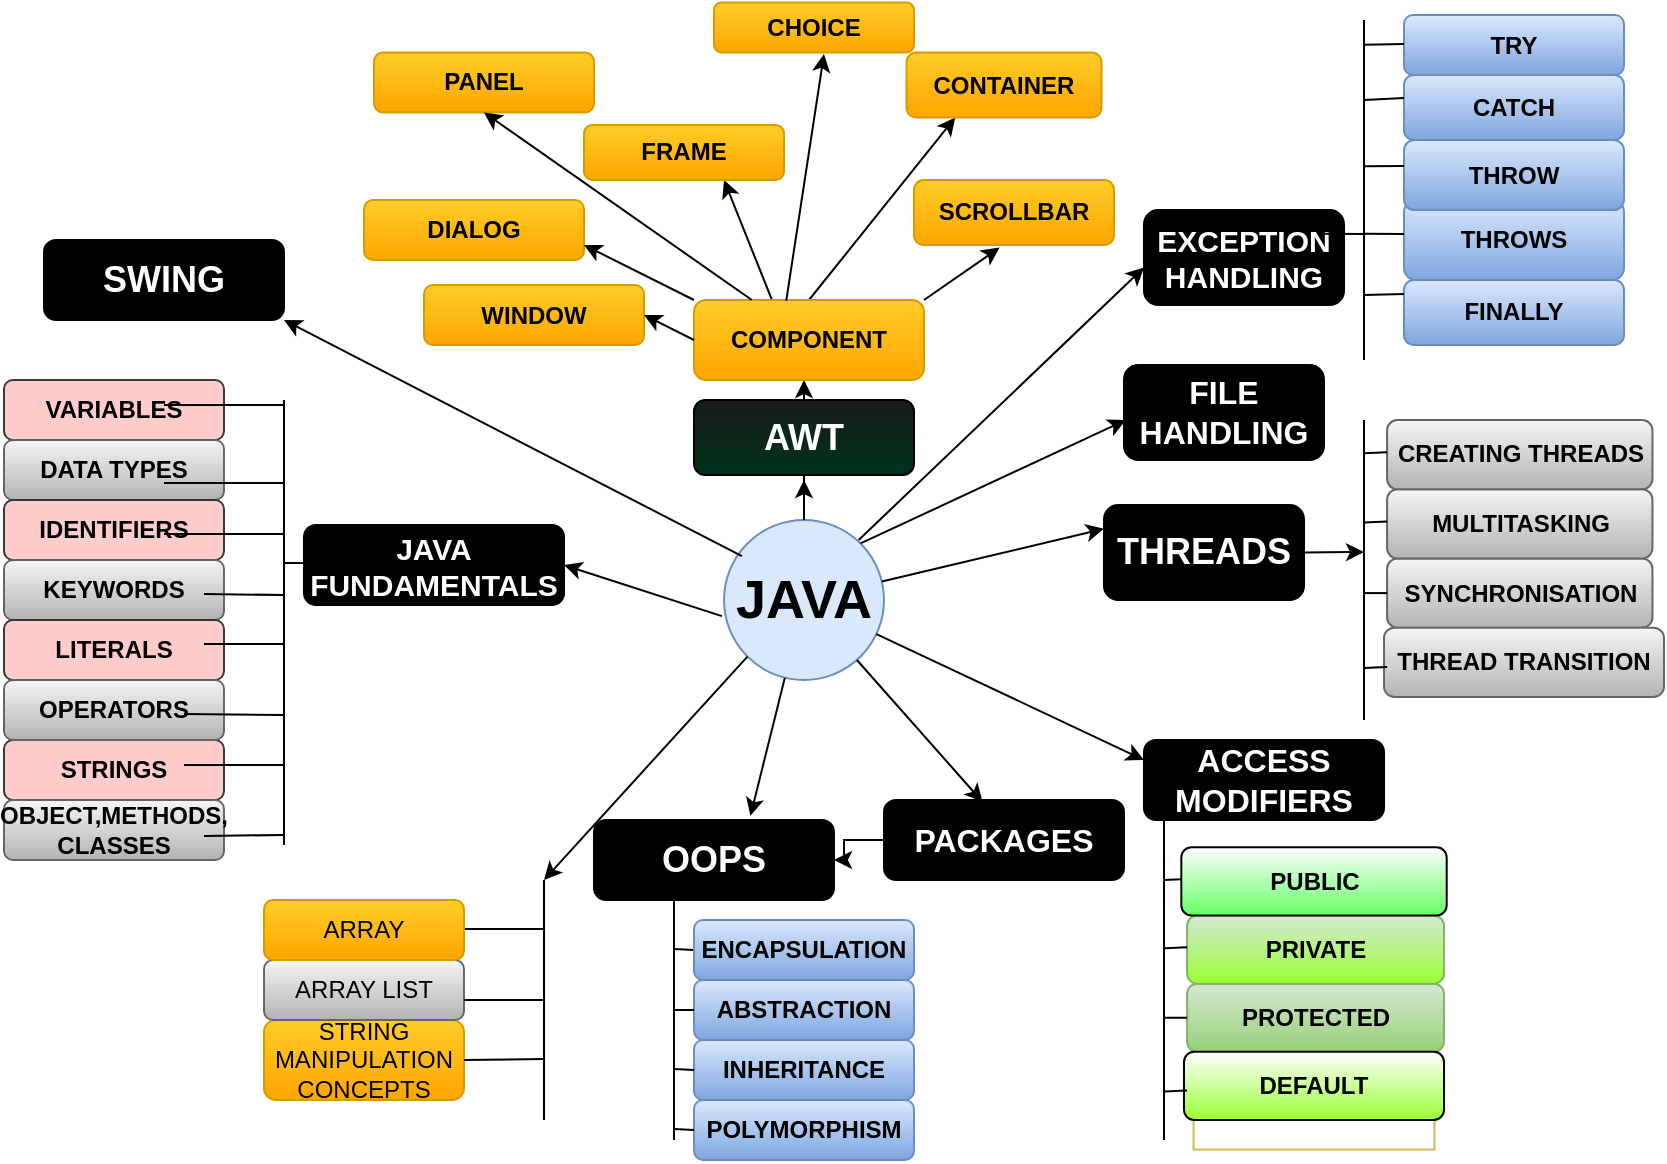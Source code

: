 <mxfile version="13.9.9" type="device"><diagram id="QMFrXg-_TRB6C6lkYw2H" name="Page-1"><mxGraphModel dx="1754" dy="567" grid="1" gridSize="10" guides="1" tooltips="1" connect="1" arrows="1" fold="1" page="1" pageScale="1" pageWidth="850" pageHeight="1100" math="0" shadow="0"><root><mxCell id="0"/><mxCell id="1" parent="0"/><mxCell id="QeS6GnBoCjWn-sfY73_6-213" value="" style="edgeStyle=orthogonalEdgeStyle;rounded=0;orthogonalLoop=1;jettySize=auto;html=1;" edge="1" parent="1" source="QeS6GnBoCjWn-sfY73_6-1"><mxGeometry relative="1" as="geometry"><mxPoint x="400" y="250" as="targetPoint"/></mxGeometry></mxCell><mxCell id="QeS6GnBoCjWn-sfY73_6-1" value="JAVA" style="ellipse;whiteSpace=wrap;html=1;aspect=fixed;fillColor=#dae8fc;strokeColor=#6c8ebf;fontStyle=1;fontSize=27;" vertex="1" parent="1"><mxGeometry x="360" y="270" width="80" height="80" as="geometry"/></mxCell><mxCell id="QeS6GnBoCjWn-sfY73_6-4" value="" style="endArrow=classic;html=1;entryX=0.25;entryY=1;entryDx=0;entryDy=0;exitX=0.5;exitY=0;exitDx=0;exitDy=0;" edge="1" parent="1" source="QeS6GnBoCjWn-sfY73_6-205" target="QeS6GnBoCjWn-sfY73_6-204"><mxGeometry width="50" height="50" relative="1" as="geometry"><mxPoint x="330" y="225" as="sourcePoint"/><mxPoint x="380" y="175" as="targetPoint"/></mxGeometry></mxCell><mxCell id="QeS6GnBoCjWn-sfY73_6-17" value="VARIABLES" style="rounded=1;whiteSpace=wrap;html=1;fillColor=#ffcccc;strokeColor=#36393d;fontStyle=1" vertex="1" parent="1"><mxGeometry y="200" width="110" height="30" as="geometry"/></mxCell><mxCell id="QeS6GnBoCjWn-sfY73_6-18" value="DATA TYPES" style="rounded=1;whiteSpace=wrap;html=1;gradientColor=#b3b3b3;fillColor=#f5f5f5;strokeColor=#666666;fontStyle=1" vertex="1" parent="1"><mxGeometry y="230" width="110" height="30" as="geometry"/></mxCell><mxCell id="QeS6GnBoCjWn-sfY73_6-19" value="IDENTIFIERS" style="rounded=1;whiteSpace=wrap;html=1;fillColor=#ffcccc;strokeColor=#36393d;fontStyle=1" vertex="1" parent="1"><mxGeometry y="260" width="110" height="30" as="geometry"/></mxCell><mxCell id="QeS6GnBoCjWn-sfY73_6-20" value="KEYWORDS" style="rounded=1;whiteSpace=wrap;html=1;gradientColor=#b3b3b3;fillColor=#f5f5f5;strokeColor=#666666;fontStyle=1" vertex="1" parent="1"><mxGeometry y="290" width="110" height="30" as="geometry"/></mxCell><mxCell id="QeS6GnBoCjWn-sfY73_6-21" value="LITERALS" style="rounded=1;whiteSpace=wrap;html=1;fillColor=#ffcccc;strokeColor=#36393d;fontStyle=1" vertex="1" parent="1"><mxGeometry y="320" width="110" height="30" as="geometry"/></mxCell><mxCell id="QeS6GnBoCjWn-sfY73_6-22" value="&lt;b&gt;STRINGS&lt;/b&gt;" style="rounded=1;whiteSpace=wrap;html=1;fillColor=#ffcccc;strokeColor=#36393d;" vertex="1" parent="1"><mxGeometry y="380" width="110" height="30" as="geometry"/></mxCell><mxCell id="QeS6GnBoCjWn-sfY73_6-23" value="&lt;b&gt;OPERATORS&lt;/b&gt;" style="rounded=1;whiteSpace=wrap;html=1;gradientColor=#b3b3b3;fillColor=#f5f5f5;strokeColor=#666666;" vertex="1" parent="1"><mxGeometry y="350" width="110" height="30" as="geometry"/></mxCell><mxCell id="QeS6GnBoCjWn-sfY73_6-24" value="&lt;b&gt;OBJECT,METHODS,&lt;br&gt;CLASSES&lt;/b&gt;" style="rounded=1;whiteSpace=wrap;html=1;gradientColor=#b3b3b3;fillColor=#f5f5f5;strokeColor=#666666;" vertex="1" parent="1"><mxGeometry y="410" width="110" height="30" as="geometry"/></mxCell><mxCell id="QeS6GnBoCjWn-sfY73_6-34" value="" style="endArrow=classic;html=1;entryX=0.652;entryY=-0.052;entryDx=0;entryDy=0;entryPerimeter=0;" edge="1" parent="1" source="QeS6GnBoCjWn-sfY73_6-1" target="QeS6GnBoCjWn-sfY73_6-39"><mxGeometry width="50" height="50" relative="1" as="geometry"><mxPoint x="380" y="350" as="sourcePoint"/><mxPoint x="379.5" y="330" as="targetPoint"/></mxGeometry></mxCell><mxCell id="QeS6GnBoCjWn-sfY73_6-47" value="" style="endArrow=classic;html=1;entryX=0.411;entryY=0.025;entryDx=0;entryDy=0;entryPerimeter=0;" edge="1" parent="1" source="QeS6GnBoCjWn-sfY73_6-1" target="QeS6GnBoCjWn-sfY73_6-48"><mxGeometry width="50" height="50" relative="1" as="geometry"><mxPoint x="514.5" y="250" as="sourcePoint"/><mxPoint x="500" y="320" as="targetPoint"/></mxGeometry></mxCell><mxCell id="QeS6GnBoCjWn-sfY73_6-238" style="edgeStyle=orthogonalEdgeStyle;rounded=0;orthogonalLoop=1;jettySize=auto;html=1;fontSize=15;fontColor=#FFFFFF;" edge="1" parent="1" source="QeS6GnBoCjWn-sfY73_6-48" target="QeS6GnBoCjWn-sfY73_6-39"><mxGeometry relative="1" as="geometry"/></mxCell><mxCell id="QeS6GnBoCjWn-sfY73_6-48" value="PACKAGES" style="rounded=1;whiteSpace=wrap;html=1;fontColor=#FFFFFF;fontStyle=1;fontSize=16;fillColor=#000000;" vertex="1" parent="1"><mxGeometry x="440" y="410" width="120" height="40" as="geometry"/></mxCell><mxCell id="QeS6GnBoCjWn-sfY73_6-49" value="ACCESS MODIFIERS" style="rounded=1;whiteSpace=wrap;html=1;fontStyle=1;fontSize=16;fillColor=#000000;fontColor=#FFFFFF;" vertex="1" parent="1"><mxGeometry x="570" y="380" width="120" height="40" as="geometry"/></mxCell><mxCell id="QeS6GnBoCjWn-sfY73_6-50" value="" style="endArrow=classic;html=1;entryX=0;entryY=0.25;entryDx=0;entryDy=0;" edge="1" parent="1" source="QeS6GnBoCjWn-sfY73_6-1" target="QeS6GnBoCjWn-sfY73_6-49"><mxGeometry width="50" height="50" relative="1" as="geometry"><mxPoint x="440" y="220" as="sourcePoint"/><mxPoint x="610.0" y="350.12" as="targetPoint"/><Array as="points"/></mxGeometry></mxCell><mxCell id="QeS6GnBoCjWn-sfY73_6-52" value="" style="endArrow=classic;html=1;entryX=0;entryY=0.25;entryDx=0;entryDy=0;" edge="1" parent="1" source="QeS6GnBoCjWn-sfY73_6-1" target="QeS6GnBoCjWn-sfY73_6-56"><mxGeometry width="50" height="50" relative="1" as="geometry"><mxPoint x="441.395" y="234.786" as="sourcePoint"/><mxPoint x="600" y="360" as="targetPoint"/><Array as="points"/></mxGeometry></mxCell><mxCell id="QeS6GnBoCjWn-sfY73_6-72" value="" style="group;fontStyle=1" vertex="1" connectable="0" parent="1"><mxGeometry x="295" y="420" width="160" height="170" as="geometry"/></mxCell><mxCell id="QeS6GnBoCjWn-sfY73_6-31" value="" style="endArrow=none;html=1;entryX=0;entryY=0.5;entryDx=0;entryDy=0;" edge="1" parent="QeS6GnBoCjWn-sfY73_6-72" target="QeS6GnBoCjWn-sfY73_6-38"><mxGeometry width="50" height="50" relative="1" as="geometry"><mxPoint x="40" y="64.5" as="sourcePoint"/><mxPoint x="100" y="64.5" as="targetPoint"/></mxGeometry></mxCell><mxCell id="QeS6GnBoCjWn-sfY73_6-35" value="&lt;b&gt;POLYMORPHISM&lt;/b&gt;" style="rounded=1;whiteSpace=wrap;html=1;gradientColor=#7ea6e0;fillColor=#dae8fc;strokeColor=#6c8ebf;" vertex="1" parent="QeS6GnBoCjWn-sfY73_6-72"><mxGeometry x="50" y="140" width="110" height="30" as="geometry"/></mxCell><mxCell id="QeS6GnBoCjWn-sfY73_6-36" value="INHERITANCE" style="rounded=1;whiteSpace=wrap;html=1;gradientColor=#7ea6e0;fillColor=#dae8fc;strokeColor=#6c8ebf;fontStyle=1" vertex="1" parent="QeS6GnBoCjWn-sfY73_6-72"><mxGeometry x="50" y="110" width="110" height="30" as="geometry"/></mxCell><mxCell id="QeS6GnBoCjWn-sfY73_6-37" value="ABSTRACTION" style="rounded=1;whiteSpace=wrap;html=1;gradientColor=#7ea6e0;fillColor=#dae8fc;strokeColor=#6c8ebf;fontStyle=1" vertex="1" parent="QeS6GnBoCjWn-sfY73_6-72"><mxGeometry x="50" y="80" width="110" height="30" as="geometry"/></mxCell><mxCell id="QeS6GnBoCjWn-sfY73_6-38" value="&lt;b&gt;ENCAPSULATION&lt;/b&gt;" style="rounded=1;whiteSpace=wrap;html=1;strokeColor=#6c8ebf;fillColor=#dae8fc;gradientColor=#7ea6e0;" vertex="1" parent="QeS6GnBoCjWn-sfY73_6-72"><mxGeometry x="50" y="50" width="110" height="30" as="geometry"/></mxCell><mxCell id="QeS6GnBoCjWn-sfY73_6-39" value="OOPS" style="rounded=1;whiteSpace=wrap;html=1;fontColor=#FFFFFF;fillColor=#000000;fontStyle=1;fontSize=18;" vertex="1" parent="QeS6GnBoCjWn-sfY73_6-72"><mxGeometry width="120" height="40" as="geometry"/></mxCell><mxCell id="QeS6GnBoCjWn-sfY73_6-40" value="" style="endArrow=none;html=1;" edge="1" parent="QeS6GnBoCjWn-sfY73_6-72"><mxGeometry width="50" height="50" relative="1" as="geometry"><mxPoint x="40" y="160" as="sourcePoint"/><mxPoint x="40" y="40" as="targetPoint"/></mxGeometry></mxCell><mxCell id="QeS6GnBoCjWn-sfY73_6-41" value="" style="endArrow=none;html=1;" edge="1" parent="QeS6GnBoCjWn-sfY73_6-72"><mxGeometry width="50" height="50" relative="1" as="geometry"><mxPoint x="40" y="154.5" as="sourcePoint"/><mxPoint x="50" y="155" as="targetPoint"/></mxGeometry></mxCell><mxCell id="QeS6GnBoCjWn-sfY73_6-42" value="" style="endArrow=none;html=1;" edge="1" parent="QeS6GnBoCjWn-sfY73_6-72"><mxGeometry width="50" height="50" relative="1" as="geometry"><mxPoint x="40" y="124.5" as="sourcePoint"/><mxPoint x="50" y="125" as="targetPoint"/></mxGeometry></mxCell><mxCell id="QeS6GnBoCjWn-sfY73_6-43" value="" style="endArrow=none;html=1;" edge="1" parent="QeS6GnBoCjWn-sfY73_6-72"><mxGeometry width="50" height="50" relative="1" as="geometry"><mxPoint x="40" y="95" as="sourcePoint"/><mxPoint x="50" y="95" as="targetPoint"/></mxGeometry></mxCell><mxCell id="QeS6GnBoCjWn-sfY73_6-75" value="THROWS" style="rounded=1;whiteSpace=wrap;html=1;gradientColor=#7ea6e0;fillColor=#dae8fc;strokeColor=#6c8ebf;fontStyle=1" vertex="1" parent="1"><mxGeometry x="700" y="110" width="110" height="40" as="geometry"/></mxCell><mxCell id="QeS6GnBoCjWn-sfY73_6-76" value="THROW" style="rounded=1;whiteSpace=wrap;html=1;gradientColor=#7ea6e0;fillColor=#dae8fc;strokeColor=#6c8ebf;fontStyle=1" vertex="1" parent="1"><mxGeometry x="700" y="80" width="110" height="35" as="geometry"/></mxCell><mxCell id="QeS6GnBoCjWn-sfY73_6-77" value="TRY" style="rounded=1;whiteSpace=wrap;html=1;gradientColor=#7ea6e0;fillColor=#dae8fc;strokeColor=#6c8ebf;fontStyle=1" vertex="1" parent="1"><mxGeometry x="700" y="17.5" width="110" height="30" as="geometry"/></mxCell><mxCell id="QeS6GnBoCjWn-sfY73_6-78" value="EXCEPTION HANDLING" style="rounded=1;whiteSpace=wrap;html=1;fontColor=#FFFFFF;fillColor=#000000;fontStyle=1;fontSize=15;" vertex="1" parent="1"><mxGeometry x="570" y="115" width="100" height="47.5" as="geometry"/></mxCell><mxCell id="QeS6GnBoCjWn-sfY73_6-88" value="CATCH" style="rounded=1;whiteSpace=wrap;html=1;gradientColor=#7ea6e0;fillColor=#dae8fc;strokeColor=#6c8ebf;fontStyle=1" vertex="1" parent="1"><mxGeometry x="700" y="47.5" width="110" height="32.5" as="geometry"/></mxCell><mxCell id="QeS6GnBoCjWn-sfY73_6-89" value="FINALLY" style="rounded=1;whiteSpace=wrap;html=1;gradientColor=#7ea6e0;fillColor=#dae8fc;strokeColor=#6c8ebf;fontStyle=1" vertex="1" parent="1"><mxGeometry x="700" y="150" width="110" height="32.5" as="geometry"/></mxCell><mxCell id="QeS6GnBoCjWn-sfY73_6-94" value="" style="endArrow=classic;html=1;entryX=0;entryY=0.25;entryDx=0;entryDy=0;exitX=1;exitY=0;exitDx=0;exitDy=0;" edge="1" parent="1" source="QeS6GnBoCjWn-sfY73_6-1"><mxGeometry width="50" height="50" relative="1" as="geometry"><mxPoint x="440.001" y="247.014" as="sourcePoint"/><mxPoint x="560.94" y="220.005" as="targetPoint"/><Array as="points"/></mxGeometry></mxCell><mxCell id="QeS6GnBoCjWn-sfY73_6-95" value="" style="endArrow=none;html=1;" edge="1" parent="1"><mxGeometry width="50" height="50" relative="1" as="geometry"><mxPoint x="680" y="190" as="sourcePoint"/><mxPoint x="680" y="20" as="targetPoint"/></mxGeometry></mxCell><mxCell id="QeS6GnBoCjWn-sfY73_6-97" value="" style="endArrow=none;html=1;" edge="1" parent="1"><mxGeometry width="50" height="50" relative="1" as="geometry"><mxPoint x="680" y="60" as="sourcePoint"/><mxPoint x="700" y="59" as="targetPoint"/></mxGeometry></mxCell><mxCell id="QeS6GnBoCjWn-sfY73_6-99" value="" style="endArrow=none;html=1;" edge="1" parent="1"><mxGeometry width="50" height="50" relative="1" as="geometry"><mxPoint x="680" y="126.91" as="sourcePoint"/><mxPoint x="700" y="127" as="targetPoint"/></mxGeometry></mxCell><mxCell id="QeS6GnBoCjWn-sfY73_6-100" value="" style="endArrow=none;html=1;" edge="1" parent="1"><mxGeometry width="50" height="50" relative="1" as="geometry"><mxPoint x="680" y="93.16" as="sourcePoint"/><mxPoint x="700" y="93" as="targetPoint"/></mxGeometry></mxCell><mxCell id="QeS6GnBoCjWn-sfY73_6-101" value="" style="endArrow=none;html=1;" edge="1" parent="1"><mxGeometry width="50" height="50" relative="1" as="geometry"><mxPoint x="680" y="157.5" as="sourcePoint"/><mxPoint x="700" y="157" as="targetPoint"/></mxGeometry></mxCell><mxCell id="QeS6GnBoCjWn-sfY73_6-104" value="" style="endArrow=none;html=1;" edge="1" parent="1"><mxGeometry width="50" height="50" relative="1" as="geometry"><mxPoint x="660" y="126.91" as="sourcePoint"/><mxPoint x="680" y="127" as="targetPoint"/></mxGeometry></mxCell><mxCell id="QeS6GnBoCjWn-sfY73_6-56" value="THREADS" style="rounded=1;whiteSpace=wrap;html=1;fontColor=#FFFFFF;fillColor=#000000;fontStyle=1;fontSize=18;" vertex="1" parent="1"><mxGeometry x="550" y="262.5" width="100" height="47.5" as="geometry"/></mxCell><mxCell id="QeS6GnBoCjWn-sfY73_6-86" value="" style="group;fontStyle=0" vertex="1" connectable="0" parent="1"><mxGeometry x="680" y="240" width="150" height="130" as="geometry"/></mxCell><mxCell id="QeS6GnBoCjWn-sfY73_6-67" value="" style="endArrow=classic;html=1;exitX=1;exitY=0.5;exitDx=0;exitDy=0;" edge="1" parent="QeS6GnBoCjWn-sfY73_6-86" source="QeS6GnBoCjWn-sfY73_6-56"><mxGeometry width="50" height="50" relative="1" as="geometry"><mxPoint x="-70.005" y="80.003" as="sourcePoint"/><mxPoint y="46" as="targetPoint"/><Array as="points"/></mxGeometry></mxCell><mxCell id="QeS6GnBoCjWn-sfY73_6-73" value="" style="group" vertex="1" connectable="0" parent="QeS6GnBoCjWn-sfY73_6-86"><mxGeometry y="-20" width="150" height="150" as="geometry"/></mxCell><mxCell id="QeS6GnBoCjWn-sfY73_6-53" value="SYNCHRONISATION" style="rounded=1;whiteSpace=wrap;html=1;gradientColor=#b3b3b3;fillColor=#f5f5f5;strokeColor=#666666;fontStyle=1" vertex="1" parent="QeS6GnBoCjWn-sfY73_6-73"><mxGeometry x="11.538" y="69.231" width="132.692" height="34.615" as="geometry"/></mxCell><mxCell id="QeS6GnBoCjWn-sfY73_6-54" value="MULTITASKING" style="rounded=1;whiteSpace=wrap;html=1;gradientColor=#b3b3b3;fillColor=#f5f5f5;strokeColor=#666666;fontStyle=1" vertex="1" parent="QeS6GnBoCjWn-sfY73_6-73"><mxGeometry x="11.538" y="34.615" width="132.692" height="34.615" as="geometry"/></mxCell><mxCell id="QeS6GnBoCjWn-sfY73_6-55" value="CREATING THREADS" style="rounded=1;whiteSpace=wrap;html=1;fillColor=#f5f5f5;strokeColor=#666666;gradientColor=#b3b3b3;fontStyle=1" vertex="1" parent="QeS6GnBoCjWn-sfY73_6-73"><mxGeometry x="11.538" width="132.692" height="34.615" as="geometry"/></mxCell><mxCell id="QeS6GnBoCjWn-sfY73_6-57" value="&lt;b&gt;THREAD TRANSITION&lt;/b&gt;" style="rounded=1;whiteSpace=wrap;html=1;gradientColor=#b3b3b3;fillColor=#f5f5f5;strokeColor=#666666;" vertex="1" parent="QeS6GnBoCjWn-sfY73_6-73"><mxGeometry x="10" y="103.85" width="140" height="34.62" as="geometry"/></mxCell><mxCell id="QeS6GnBoCjWn-sfY73_6-60" value="" style="endArrow=none;html=1;" edge="1" parent="QeS6GnBoCjWn-sfY73_6-73"><mxGeometry width="50" height="50" relative="1" as="geometry"><mxPoint as="sourcePoint"/><mxPoint y="150" as="targetPoint"/><Array as="points"/></mxGeometry></mxCell><mxCell id="QeS6GnBoCjWn-sfY73_6-61" value="" style="endArrow=none;html=1;" edge="1" parent="QeS6GnBoCjWn-sfY73_6-73"><mxGeometry width="50" height="50" relative="1" as="geometry"><mxPoint y="16.627" as="sourcePoint"/><mxPoint x="11.538" y="16.154" as="targetPoint"/><Array as="points"/></mxGeometry></mxCell><mxCell id="QeS6GnBoCjWn-sfY73_6-62" value="" style="endArrow=none;html=1;" edge="1" parent="QeS6GnBoCjWn-sfY73_6-73"><mxGeometry width="50" height="50" relative="1" as="geometry"><mxPoint y="51.242" as="sourcePoint"/><mxPoint x="11.538" y="50.769" as="targetPoint"/><Array as="points"/></mxGeometry></mxCell><mxCell id="QeS6GnBoCjWn-sfY73_6-64" value="" style="endArrow=none;html=1;" edge="1" parent="QeS6GnBoCjWn-sfY73_6-73" target="QeS6GnBoCjWn-sfY73_6-53"><mxGeometry width="50" height="50" relative="1" as="geometry"><mxPoint y="86.538" as="sourcePoint"/><mxPoint x="34.615" y="57.692" as="targetPoint"/><Array as="points"/></mxGeometry></mxCell><mxCell id="QeS6GnBoCjWn-sfY73_6-66" value="" style="endArrow=none;html=1;" edge="1" parent="QeS6GnBoCjWn-sfY73_6-73"><mxGeometry width="50" height="50" relative="1" as="geometry"><mxPoint y="124.038" as="sourcePoint"/><mxPoint x="11.538" y="123.462" as="targetPoint"/><Array as="points"/></mxGeometry></mxCell><mxCell id="QeS6GnBoCjWn-sfY73_6-92" value="FILE HANDLING" style="rounded=1;whiteSpace=wrap;html=1;fontSize=16;fontStyle=1;fontColor=#FFFFFF;fillColor=#000000;" vertex="1" parent="1"><mxGeometry x="560" y="192.5" width="100" height="47.5" as="geometry"/></mxCell><mxCell id="QeS6GnBoCjWn-sfY73_6-106" value="" style="endArrow=none;html=1;" edge="1" parent="1"><mxGeometry width="50" height="50" relative="1" as="geometry"><mxPoint x="680" y="32.41" as="sourcePoint"/><mxPoint x="700" y="32" as="targetPoint"/></mxGeometry></mxCell><mxCell id="QeS6GnBoCjWn-sfY73_6-107" value="" style="endArrow=classic;html=1;" edge="1" parent="1"><mxGeometry width="50" height="50" relative="1" as="geometry"><mxPoint x="400" y="270" as="sourcePoint"/><mxPoint x="400" y="220" as="targetPoint"/><Array as="points"/></mxGeometry></mxCell><mxCell id="QeS6GnBoCjWn-sfY73_6-110" value="" style="endArrow=classic;html=1;exitX=1;exitY=0.5;exitDx=0;exitDy=0;" edge="1" parent="1"><mxGeometry x="455" y="82.5" width="50" height="50" as="geometry"><mxPoint x="384.995" y="162.503" as="sourcePoint"/><mxPoint x="360" y="100" as="targetPoint"/><Array as="points"/></mxGeometry></mxCell><mxCell id="QeS6GnBoCjWn-sfY73_6-116" value="" style="endArrow=none;html=1;" edge="1" parent="1"><mxGeometry x="580" y="420" width="50" height="50" as="geometry"><mxPoint x="580" y="420" as="sourcePoint"/><mxPoint x="580" y="580" as="targetPoint"/><Array as="points"/></mxGeometry></mxCell><mxCell id="QeS6GnBoCjWn-sfY73_6-122" value="" style="group;rotation=90;strokeColor=#d6b656;gradientColor=#FFFFFF;fillColor=#FFFFFF;" vertex="1" connectable="0" parent="1"><mxGeometry x="580" y="449.546" width="150" height="120.454" as="geometry"/></mxCell><mxCell id="QeS6GnBoCjWn-sfY73_6-112" value="PROTECTED" style="rounded=1;whiteSpace=wrap;html=1;gradientColor=#97d077;fillColor=#d5e8d4;strokeColor=#82b366;fontStyle=1" vertex="1" parent="QeS6GnBoCjWn-sfY73_6-122"><mxGeometry x="11.54" y="52.27" width="128.46" height="34.09" as="geometry"/></mxCell><mxCell id="QeS6GnBoCjWn-sfY73_6-113" value="PRIVATE" style="rounded=1;whiteSpace=wrap;html=1;fillColor=#d5e8d4;strokeColor=#82b366;gradientColor=#99FF33;fontStyle=1" vertex="1" parent="QeS6GnBoCjWn-sfY73_6-122"><mxGeometry x="11.54" y="18.18" width="128.46" height="34.09" as="geometry"/></mxCell><mxCell id="QeS6GnBoCjWn-sfY73_6-115" value="DEFAULT" style="rounded=1;whiteSpace=wrap;html=1;gradientColor=#99FF33;fontStyle=1" vertex="1" parent="QeS6GnBoCjWn-sfY73_6-122"><mxGeometry x="10" y="86.36" width="130" height="34.09" as="geometry"/></mxCell><mxCell id="QeS6GnBoCjWn-sfY73_6-117" value="" style="endArrow=none;html=1;" edge="1" parent="QeS6GnBoCjWn-sfY73_6-122"><mxGeometry width="50" height="50" relative="1" as="geometry"><mxPoint y="0.466" as="sourcePoint"/><mxPoint x="11.538" as="targetPoint"/><Array as="points"/></mxGeometry></mxCell><mxCell id="QeS6GnBoCjWn-sfY73_6-118" value="" style="endArrow=none;html=1;" edge="1" parent="QeS6GnBoCjWn-sfY73_6-122"><mxGeometry width="50" height="50" relative="1" as="geometry"><mxPoint y="34.553" as="sourcePoint"/><mxPoint x="11.538" y="34.087" as="targetPoint"/><Array as="points"/></mxGeometry></mxCell><mxCell id="QeS6GnBoCjWn-sfY73_6-119" value="" style="endArrow=none;html=1;" edge="1" parent="QeS6GnBoCjWn-sfY73_6-122" target="QeS6GnBoCjWn-sfY73_6-112"><mxGeometry width="50" height="50" relative="1" as="geometry"><mxPoint y="69.311" as="sourcePoint"/><mxPoint x="34.615" y="40.905" as="targetPoint"/><Array as="points"/></mxGeometry></mxCell><mxCell id="QeS6GnBoCjWn-sfY73_6-120" value="" style="endArrow=none;html=1;" edge="1" parent="QeS6GnBoCjWn-sfY73_6-122"><mxGeometry width="50" height="50" relative="1" as="geometry"><mxPoint y="106.239" as="sourcePoint"/><mxPoint x="11.538" y="105.671" as="targetPoint"/><Array as="points"/></mxGeometry></mxCell><mxCell id="QeS6GnBoCjWn-sfY73_6-114" value="PUBLIC" style="rounded=1;whiteSpace=wrap;html=1;gradientColor=#66FF66;fontStyle=1" vertex="1" parent="QeS6GnBoCjWn-sfY73_6-122"><mxGeometry x="8.658" y="-15.907" width="132.692" height="34.087" as="geometry"/></mxCell><mxCell id="QeS6GnBoCjWn-sfY73_6-6" value="" style="endArrow=none;html=1;" edge="1" parent="1"><mxGeometry x="130" y="450" width="50" height="50" as="geometry"><mxPoint x="230" y="474.5" as="sourcePoint"/><mxPoint x="270" y="474.5" as="targetPoint"/></mxGeometry></mxCell><mxCell id="QeS6GnBoCjWn-sfY73_6-7" value="" style="endArrow=none;html=1;" edge="1" parent="1"><mxGeometry x="130" y="450" width="50" height="50" as="geometry"><mxPoint x="270" y="570" as="sourcePoint"/><mxPoint x="270" y="450" as="targetPoint"/></mxGeometry></mxCell><mxCell id="QeS6GnBoCjWn-sfY73_6-28" value="STRING MANIPULATION CONCEPTS" style="rounded=1;whiteSpace=wrap;html=1;fillColor=#ffcd28;strokeColor=#d79b00;gradientColor=#ffa500;" vertex="1" parent="1"><mxGeometry x="130" y="520" width="100" height="40" as="geometry"/></mxCell><mxCell id="QeS6GnBoCjWn-sfY73_6-29" value="ARRAY LIST" style="rounded=1;whiteSpace=wrap;html=1;fillColor=#f5f5f5;strokeColor=#666666;gradientColor=#b3b3b3;" vertex="1" parent="1"><mxGeometry x="130" y="490" width="100" height="30" as="geometry"/></mxCell><mxCell id="QeS6GnBoCjWn-sfY73_6-30" value="ARRAY" style="rounded=1;whiteSpace=wrap;html=1;fillColor=#ffcd28;strokeColor=#d79b00;gradientColor=#ffa500;" vertex="1" parent="1"><mxGeometry x="130" y="460" width="100" height="30" as="geometry"/></mxCell><mxCell id="QeS6GnBoCjWn-sfY73_6-32" value="" style="endArrow=none;html=1;" edge="1" parent="1"><mxGeometry x="130" y="450" width="50" height="50" as="geometry"><mxPoint x="230" y="540" as="sourcePoint"/><mxPoint x="270" y="539.5" as="targetPoint"/></mxGeometry></mxCell><mxCell id="QeS6GnBoCjWn-sfY73_6-33" value="" style="endArrow=none;html=1;" edge="1" parent="1"><mxGeometry x="130" y="450" width="50" height="50" as="geometry"><mxPoint x="230" y="510" as="sourcePoint"/><mxPoint x="270" y="510" as="targetPoint"/></mxGeometry></mxCell><mxCell id="QeS6GnBoCjWn-sfY73_6-83" value="" style="group" vertex="1" connectable="0" parent="1"><mxGeometry x="80" y="210" width="200" height="222.5" as="geometry"/></mxCell><mxCell id="QeS6GnBoCjWn-sfY73_6-3" value="JAVA FUNDAMENTALS" style="rounded=1;whiteSpace=wrap;html=1;fillColor=#000000;fontStyle=1;fontColor=#FFFFFF;fontSize=15;" vertex="1" parent="QeS6GnBoCjWn-sfY73_6-83"><mxGeometry x="70" y="62.5" width="130" height="40" as="geometry"/></mxCell><mxCell id="QeS6GnBoCjWn-sfY73_6-5" value="" style="endArrow=none;html=1;" edge="1" parent="QeS6GnBoCjWn-sfY73_6-83"><mxGeometry width="50" height="50" relative="1" as="geometry"><mxPoint x="60" y="222.5" as="sourcePoint"/><mxPoint x="60" as="targetPoint"/></mxGeometry></mxCell><mxCell id="QeS6GnBoCjWn-sfY73_6-8" value="" style="endArrow=none;html=1;" edge="1" parent="QeS6GnBoCjWn-sfY73_6-83"><mxGeometry width="50" height="50" relative="1" as="geometry"><mxPoint y="2.5" as="sourcePoint"/><mxPoint x="60" y="2.5" as="targetPoint"/></mxGeometry></mxCell><mxCell id="QeS6GnBoCjWn-sfY73_6-9" value="" style="endArrow=none;html=1;" edge="1" parent="QeS6GnBoCjWn-sfY73_6-83"><mxGeometry width="50" height="50" relative="1" as="geometry"><mxPoint y="67" as="sourcePoint"/><mxPoint x="60" y="67" as="targetPoint"/></mxGeometry></mxCell><mxCell id="QeS6GnBoCjWn-sfY73_6-10" value="" style="endArrow=none;html=1;" edge="1" parent="QeS6GnBoCjWn-sfY73_6-83"><mxGeometry width="50" height="50" relative="1" as="geometry"><mxPoint y="41.5" as="sourcePoint"/><mxPoint x="60" y="41.5" as="targetPoint"/></mxGeometry></mxCell><mxCell id="QeS6GnBoCjWn-sfY73_6-11" value="" style="endArrow=none;html=1;" edge="1" parent="QeS6GnBoCjWn-sfY73_6-83"><mxGeometry width="50" height="50" relative="1" as="geometry"><mxPoint x="20" y="97" as="sourcePoint"/><mxPoint x="60" y="97.5" as="targetPoint"/></mxGeometry></mxCell><mxCell id="QeS6GnBoCjWn-sfY73_6-12" value="" style="endArrow=none;html=1;" edge="1" parent="QeS6GnBoCjWn-sfY73_6-83"><mxGeometry width="50" height="50" relative="1" as="geometry"><mxPoint x="20" y="122" as="sourcePoint"/><mxPoint x="60" y="122" as="targetPoint"/></mxGeometry></mxCell><mxCell id="QeS6GnBoCjWn-sfY73_6-13" value="" style="endArrow=none;html=1;" edge="1" parent="QeS6GnBoCjWn-sfY73_6-83"><mxGeometry width="50" height="50" relative="1" as="geometry"><mxPoint x="60" y="81.5" as="sourcePoint"/><mxPoint x="70" y="81.5" as="targetPoint"/></mxGeometry></mxCell><mxCell id="QeS6GnBoCjWn-sfY73_6-14" value="" style="endArrow=none;html=1;" edge="1" parent="QeS6GnBoCjWn-sfY73_6-83"><mxGeometry width="50" height="50" relative="1" as="geometry"><mxPoint x="10" y="157" as="sourcePoint"/><mxPoint x="60" y="157.5" as="targetPoint"/></mxGeometry></mxCell><mxCell id="QeS6GnBoCjWn-sfY73_6-15" value="" style="endArrow=none;html=1;" edge="1" parent="QeS6GnBoCjWn-sfY73_6-83"><mxGeometry width="50" height="50" relative="1" as="geometry"><mxPoint x="10" y="182.5" as="sourcePoint"/><mxPoint x="60" y="182.5" as="targetPoint"/></mxGeometry></mxCell><mxCell id="QeS6GnBoCjWn-sfY73_6-16" value="" style="endArrow=none;html=1;" edge="1" parent="QeS6GnBoCjWn-sfY73_6-83"><mxGeometry width="50" height="50" relative="1" as="geometry"><mxPoint x="20" y="218" as="sourcePoint"/><mxPoint x="60" y="217.5" as="targetPoint"/></mxGeometry></mxCell><mxCell id="QeS6GnBoCjWn-sfY73_6-208" value="AWT" style="rounded=1;whiteSpace=wrap;html=1;gradientColor=#00331A;fontColor=#FFFFFF;fontStyle=1;fontSize=18;fillColor=#1A1A1A;" vertex="1" parent="1"><mxGeometry x="345" y="210" width="110" height="37.5" as="geometry"/></mxCell><mxCell id="QeS6GnBoCjWn-sfY73_6-207" value="SCROLLBAR" style="rounded=1;whiteSpace=wrap;html=1;gradientColor=#ffa500;fillColor=#ffcd28;strokeColor=#d79b00;fontStyle=1" vertex="1" parent="1"><mxGeometry x="455" y="100" width="100" height="32.5" as="geometry"/></mxCell><mxCell id="QeS6GnBoCjWn-sfY73_6-206" value="CHOICE" style="rounded=1;whiteSpace=wrap;html=1;gradientColor=#ffa500;fillColor=#ffcd28;strokeColor=#d79b00;fontStyle=1" vertex="1" parent="1"><mxGeometry x="355" y="11.25" width="100" height="25" as="geometry"/></mxCell><mxCell id="QeS6GnBoCjWn-sfY73_6-204" value="CONTAINER" style="rounded=1;whiteSpace=wrap;html=1;gradientColor=#ffa500;fillColor=#ffcd28;strokeColor=#d79b00;fontStyle=1" vertex="1" parent="1"><mxGeometry x="451.25" y="36.25" width="97.5" height="32.5" as="geometry"/></mxCell><mxCell id="QeS6GnBoCjWn-sfY73_6-211" value="PANEL" style="rounded=1;whiteSpace=wrap;html=1;gradientColor=#ffa500;fillColor=#ffcd28;strokeColor=#d79b00;fontStyle=1" vertex="1" parent="1"><mxGeometry x="185" y="36.25" width="110" height="30" as="geometry"/></mxCell><mxCell id="QeS6GnBoCjWn-sfY73_6-210" value="WINDOW" style="rounded=1;whiteSpace=wrap;html=1;gradientColor=#ffa500;fillColor=#ffcd28;strokeColor=#d79b00;fontStyle=1" vertex="1" parent="1"><mxGeometry x="210" y="152.5" width="110" height="30" as="geometry"/></mxCell><mxCell id="QeS6GnBoCjWn-sfY73_6-209" value="DIALOG" style="rounded=1;whiteSpace=wrap;html=1;gradientColor=#ffa500;fillColor=#ffcd28;strokeColor=#d79b00;fontStyle=1" vertex="1" parent="1"><mxGeometry x="180" y="110" width="110" height="30" as="geometry"/></mxCell><mxCell id="QeS6GnBoCjWn-sfY73_6-212" value="" style="endArrow=classic;html=1;entryX=0;entryY=0.5;entryDx=0;entryDy=0;exitX=1;exitY=0;exitDx=0;exitDy=0;" edge="1" parent="1"><mxGeometry width="50" height="50" relative="1" as="geometry"><mxPoint x="427.344" y="279.996" as="sourcePoint"/><mxPoint x="570" y="143.75" as="targetPoint"/><Array as="points"/></mxGeometry></mxCell><mxCell id="QeS6GnBoCjWn-sfY73_6-205" value="COMPONENT" style="rounded=1;whiteSpace=wrap;html=1;gradientColor=#ffa500;fillColor=#ffcd28;strokeColor=#d79b00;fontStyle=1" vertex="1" parent="1"><mxGeometry x="345" y="160" width="115" height="40" as="geometry"/></mxCell><mxCell id="QeS6GnBoCjWn-sfY73_6-215" value="" style="endArrow=classic;html=1;exitX=1;exitY=0;exitDx=0;exitDy=0;" edge="1" parent="1"><mxGeometry width="50" height="50" relative="1" as="geometry"><mxPoint x="400.004" y="209.996" as="sourcePoint"/><mxPoint x="400" y="200" as="targetPoint"/><Array as="points"/></mxGeometry></mxCell><mxCell id="QeS6GnBoCjWn-sfY73_6-223" value="" style="endArrow=classic;html=1;entryX=1;entryY=0.5;entryDx=0;entryDy=0;exitX=0;exitY=0.5;exitDx=0;exitDy=0;" edge="1" parent="1" source="QeS6GnBoCjWn-sfY73_6-205" target="QeS6GnBoCjWn-sfY73_6-210"><mxGeometry width="50" height="50" relative="1" as="geometry"><mxPoint x="350" y="182" as="sourcePoint"/><mxPoint x="272" y="173.96" as="targetPoint"/></mxGeometry></mxCell><mxCell id="QeS6GnBoCjWn-sfY73_6-225" value="" style="endArrow=classic;html=1;exitX=0;exitY=0;exitDx=0;exitDy=0;entryX=1;entryY=0.75;entryDx=0;entryDy=0;" edge="1" parent="1" source="QeS6GnBoCjWn-sfY73_6-205" target="QeS6GnBoCjWn-sfY73_6-209"><mxGeometry width="50" height="50" relative="1" as="geometry"><mxPoint x="383" y="123.54" as="sourcePoint"/><mxPoint x="295" y="120" as="targetPoint"/></mxGeometry></mxCell><mxCell id="QeS6GnBoCjWn-sfY73_6-228" value="" style="endArrow=classic;html=1;exitX=0.401;exitY=0.011;exitDx=0;exitDy=0;exitPerimeter=0;" edge="1" parent="1" source="QeS6GnBoCjWn-sfY73_6-205"><mxGeometry width="50" height="50" relative="1" as="geometry"><mxPoint x="444" y="49.27" as="sourcePoint"/><mxPoint x="410" y="37" as="targetPoint"/></mxGeometry></mxCell><mxCell id="QeS6GnBoCjWn-sfY73_6-229" value="" style="endArrow=classic;html=1;entryX=0.428;entryY=1.04;entryDx=0;entryDy=0;exitX=1;exitY=0;exitDx=0;exitDy=0;entryPerimeter=0;" edge="1" parent="1" source="QeS6GnBoCjWn-sfY73_6-205" target="QeS6GnBoCjWn-sfY73_6-207"><mxGeometry width="50" height="50" relative="1" as="geometry"><mxPoint x="518" y="170.52" as="sourcePoint"/><mxPoint x="430" y="161.98" as="targetPoint"/></mxGeometry></mxCell><mxCell id="QeS6GnBoCjWn-sfY73_6-230" value="" style="endArrow=classic;html=1;entryX=0.5;entryY=1;entryDx=0;entryDy=0;" edge="1" parent="1" source="QeS6GnBoCjWn-sfY73_6-205" target="QeS6GnBoCjWn-sfY73_6-211"><mxGeometry width="50" height="50" relative="1" as="geometry"><mxPoint x="345" y="68.02" as="sourcePoint"/><mxPoint x="257" y="59.48" as="targetPoint"/></mxGeometry></mxCell><mxCell id="QeS6GnBoCjWn-sfY73_6-232" value="" style="endArrow=classic;html=1;exitX=0;exitY=1;exitDx=0;exitDy=0;" edge="1" parent="1" source="QeS6GnBoCjWn-sfY73_6-1"><mxGeometry width="50" height="50" relative="1" as="geometry"><mxPoint x="370" y="320.0" as="sourcePoint"/><mxPoint x="270" y="450" as="targetPoint"/></mxGeometry></mxCell><mxCell id="QeS6GnBoCjWn-sfY73_6-233" value="" style="endArrow=classic;html=1;exitX=-0.013;exitY=0.601;exitDx=0;exitDy=0;entryX=1;entryY=0.5;entryDx=0;entryDy=0;exitPerimeter=0;" edge="1" parent="1" source="QeS6GnBoCjWn-sfY73_6-1" target="QeS6GnBoCjWn-sfY73_6-3"><mxGeometry width="50" height="50" relative="1" as="geometry"><mxPoint x="345" y="252.0" as="sourcePoint"/><mxPoint x="255" y="410" as="targetPoint"/></mxGeometry></mxCell><mxCell id="QeS6GnBoCjWn-sfY73_6-234" value="SWING" style="rounded=1;whiteSpace=wrap;html=1;fontColor=#FFFFFF;fontStyle=1;fillColor=#000000;fontSize=18;" vertex="1" parent="1"><mxGeometry x="20" y="130" width="120" height="40" as="geometry"/></mxCell><mxCell id="QeS6GnBoCjWn-sfY73_6-235" value="FRAME" style="rounded=1;whiteSpace=wrap;html=1;gradientColor=#ffa500;fillColor=#ffcd28;strokeColor=#d79b00;fontStyle=1" vertex="1" parent="1"><mxGeometry x="290" y="72.5" width="100" height="27.5" as="geometry"/></mxCell><mxCell id="QeS6GnBoCjWn-sfY73_6-237" value="" style="endArrow=classic;html=1;exitX=-0.013;exitY=0.601;exitDx=0;exitDy=0;entryX=1;entryY=1;entryDx=0;entryDy=0;exitPerimeter=0;" edge="1" parent="1" target="QeS6GnBoCjWn-sfY73_6-234"><mxGeometry width="50" height="50" relative="1" as="geometry"><mxPoint x="368.96" y="288.08" as="sourcePoint"/><mxPoint x="280" y="262.5" as="targetPoint"/></mxGeometry></mxCell></root></mxGraphModel></diagram></mxfile>